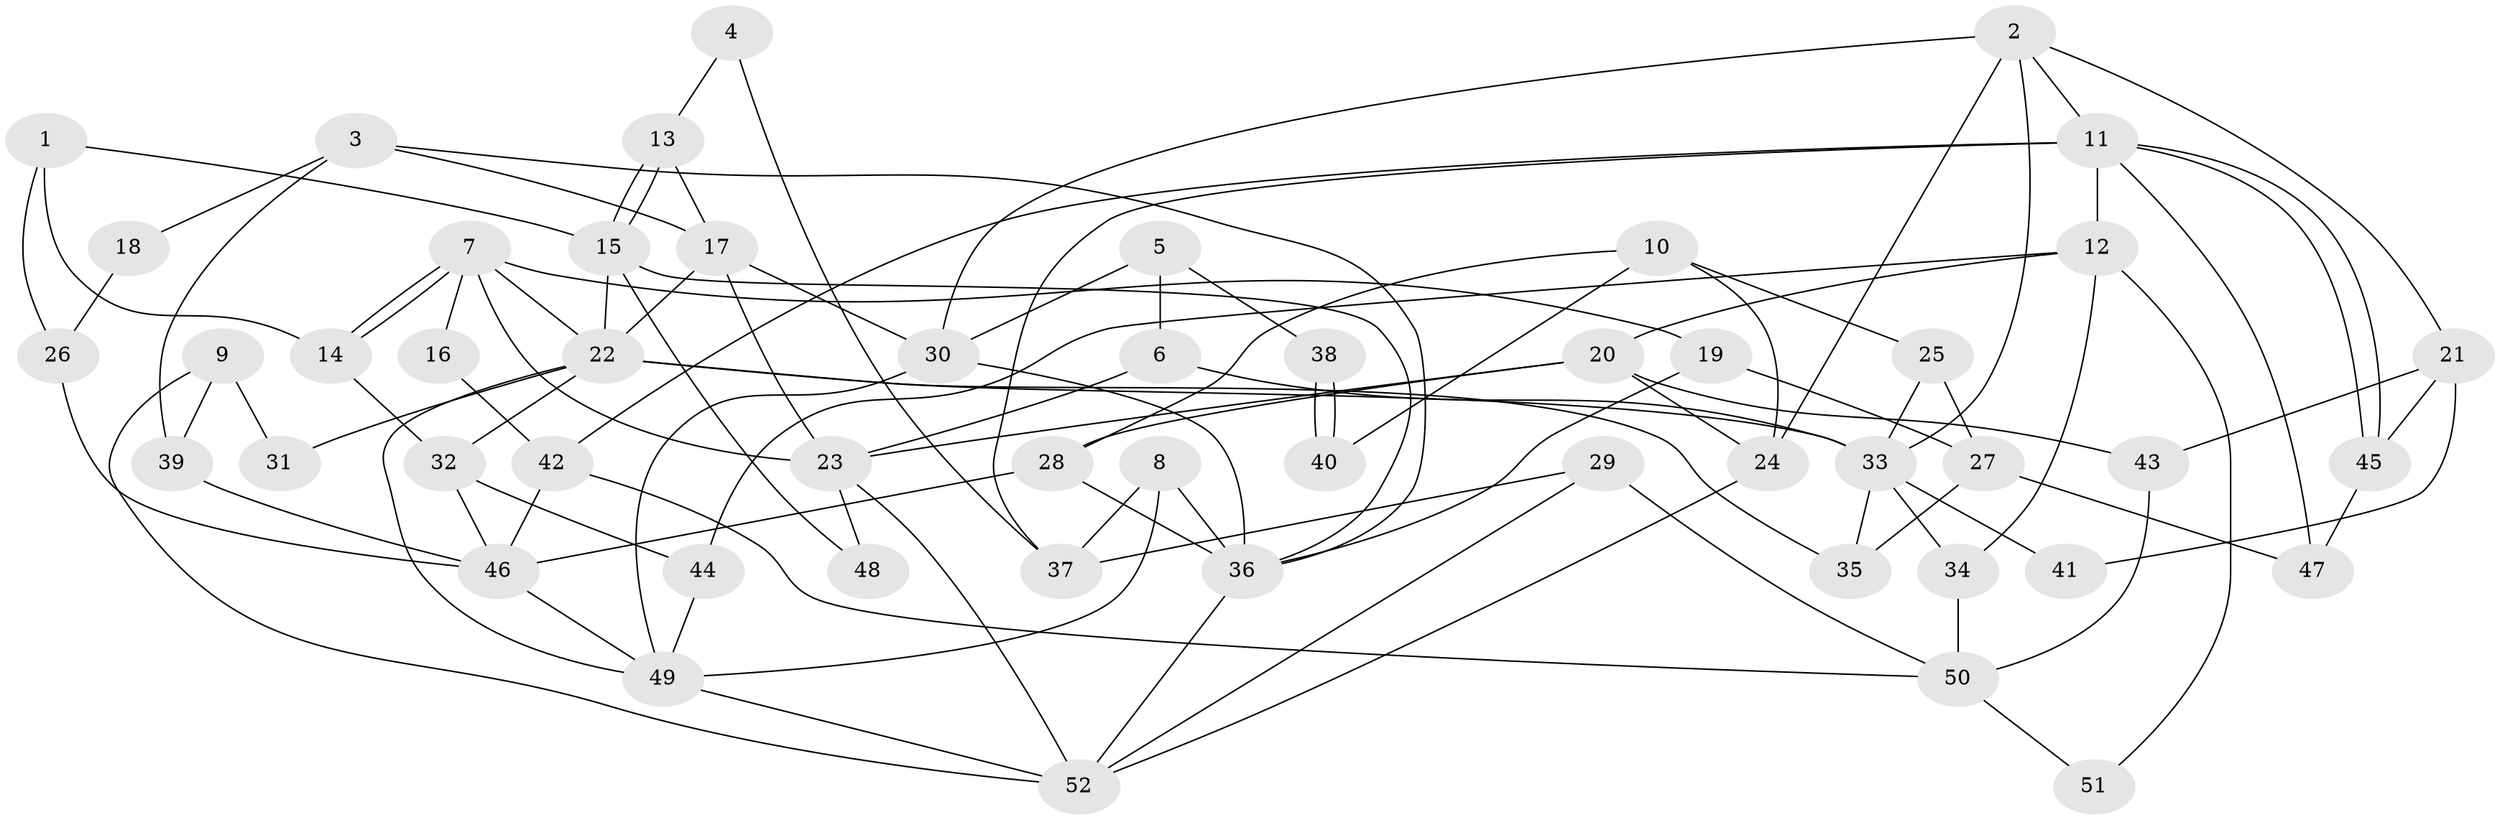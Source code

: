 // Generated by graph-tools (version 1.1) at 2025/50/03/09/25 04:50:22]
// undirected, 52 vertices, 104 edges
graph export_dot {
graph [start="1"]
  node [color=gray90,style=filled];
  1;
  2;
  3;
  4;
  5;
  6;
  7;
  8;
  9;
  10;
  11;
  12;
  13;
  14;
  15;
  16;
  17;
  18;
  19;
  20;
  21;
  22;
  23;
  24;
  25;
  26;
  27;
  28;
  29;
  30;
  31;
  32;
  33;
  34;
  35;
  36;
  37;
  38;
  39;
  40;
  41;
  42;
  43;
  44;
  45;
  46;
  47;
  48;
  49;
  50;
  51;
  52;
  1 -- 14;
  1 -- 15;
  1 -- 26;
  2 -- 24;
  2 -- 11;
  2 -- 21;
  2 -- 30;
  2 -- 33;
  3 -- 17;
  3 -- 36;
  3 -- 18;
  3 -- 39;
  4 -- 13;
  4 -- 37;
  5 -- 30;
  5 -- 6;
  5 -- 38;
  6 -- 33;
  6 -- 23;
  7 -- 14;
  7 -- 14;
  7 -- 22;
  7 -- 16;
  7 -- 19;
  7 -- 23;
  8 -- 49;
  8 -- 37;
  8 -- 36;
  9 -- 52;
  9 -- 39;
  9 -- 31;
  10 -- 24;
  10 -- 28;
  10 -- 25;
  10 -- 40;
  11 -- 42;
  11 -- 45;
  11 -- 45;
  11 -- 12;
  11 -- 37;
  11 -- 47;
  12 -- 20;
  12 -- 34;
  12 -- 44;
  12 -- 51;
  13 -- 15;
  13 -- 15;
  13 -- 17;
  14 -- 32;
  15 -- 36;
  15 -- 22;
  15 -- 48;
  16 -- 42;
  17 -- 22;
  17 -- 30;
  17 -- 23;
  18 -- 26;
  19 -- 36;
  19 -- 27;
  20 -- 23;
  20 -- 28;
  20 -- 24;
  20 -- 43;
  21 -- 45;
  21 -- 41;
  21 -- 43;
  22 -- 33;
  22 -- 31;
  22 -- 32;
  22 -- 35;
  22 -- 49;
  23 -- 48;
  23 -- 52;
  24 -- 52;
  25 -- 33;
  25 -- 27;
  26 -- 46;
  27 -- 35;
  27 -- 47;
  28 -- 36;
  28 -- 46;
  29 -- 52;
  29 -- 50;
  29 -- 37;
  30 -- 36;
  30 -- 49;
  32 -- 44;
  32 -- 46;
  33 -- 35;
  33 -- 34;
  33 -- 41;
  34 -- 50;
  36 -- 52;
  38 -- 40;
  38 -- 40;
  39 -- 46;
  42 -- 46;
  42 -- 50;
  43 -- 50;
  44 -- 49;
  45 -- 47;
  46 -- 49;
  49 -- 52;
  50 -- 51;
}
